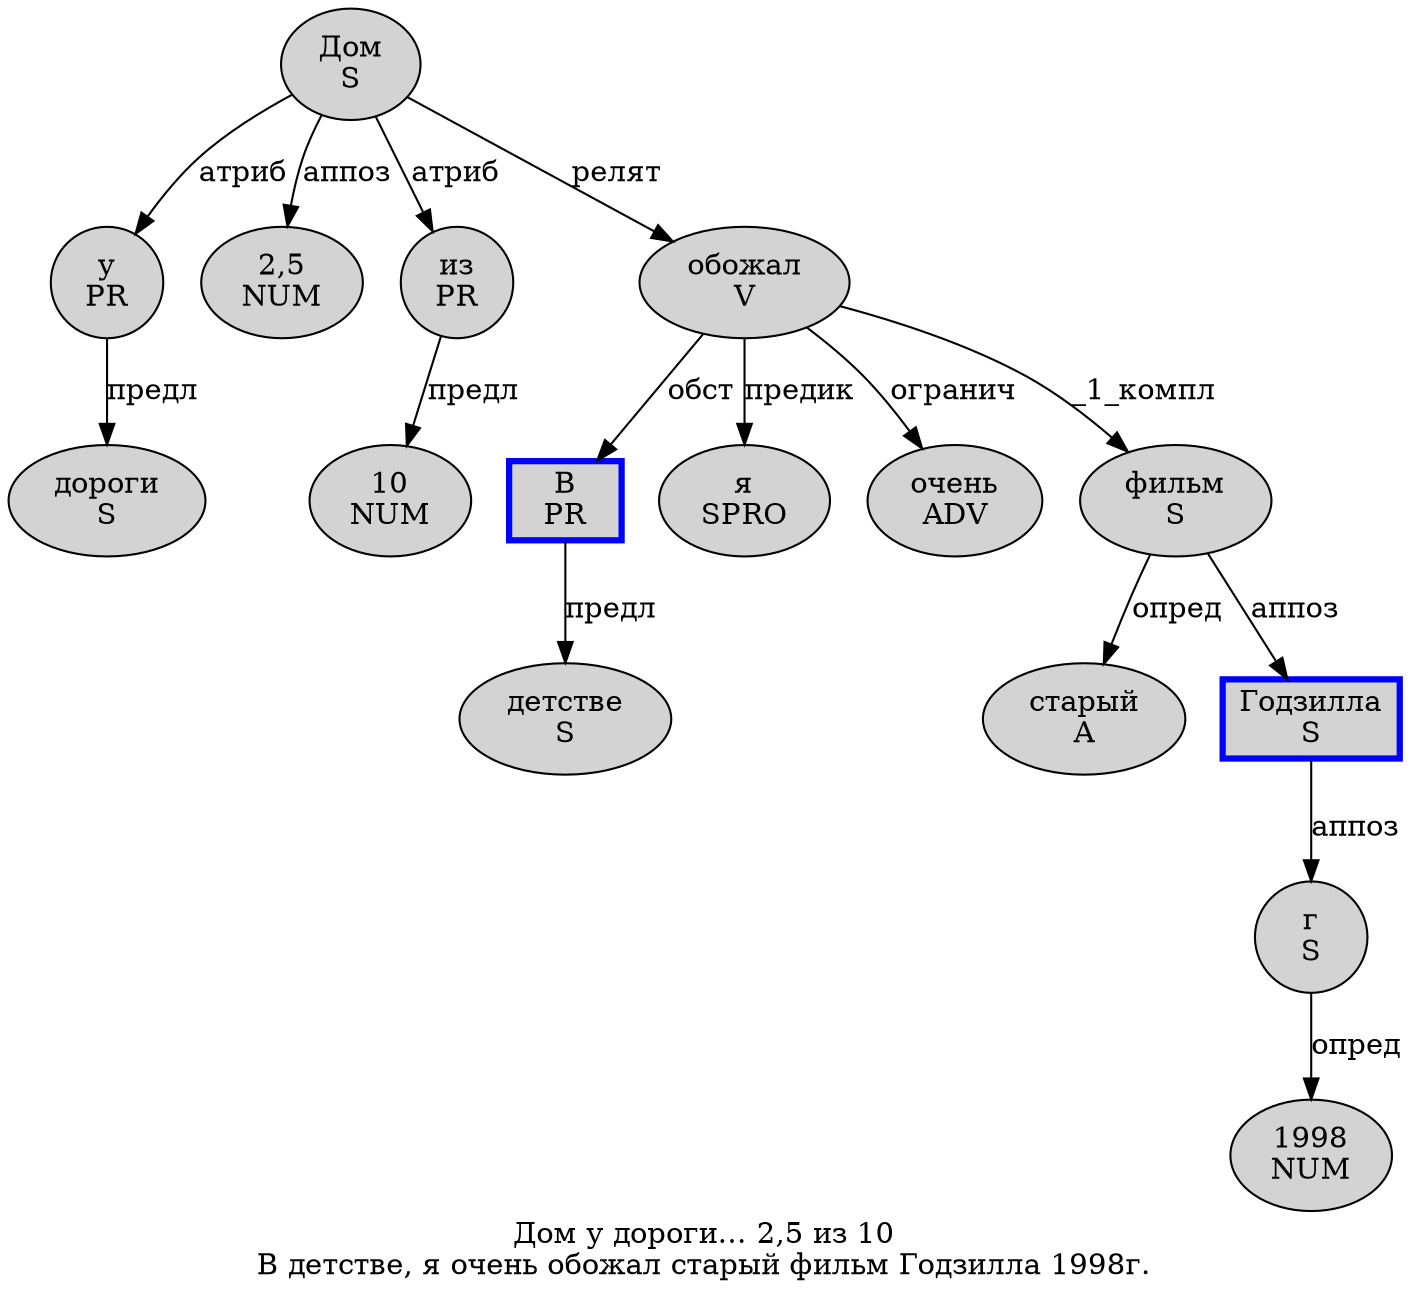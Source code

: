 digraph SENTENCE_4709 {
	graph [label="Дом у дороги… 2,5 из 10
В детстве, я очень обожал старый фильм Годзилла 1998г."]
	node [style=filled]
		0 [label="Дом
S" color="" fillcolor=lightgray penwidth=1 shape=ellipse]
		1 [label="у
PR" color="" fillcolor=lightgray penwidth=1 shape=ellipse]
		2 [label="дороги
S" color="" fillcolor=lightgray penwidth=1 shape=ellipse]
		4 [label="2,5
NUM" color="" fillcolor=lightgray penwidth=1 shape=ellipse]
		5 [label="из
PR" color="" fillcolor=lightgray penwidth=1 shape=ellipse]
		6 [label="10
NUM" color="" fillcolor=lightgray penwidth=1 shape=ellipse]
		7 [label="В
PR" color=blue fillcolor=lightgray penwidth=3 shape=box]
		8 [label="детстве
S" color="" fillcolor=lightgray penwidth=1 shape=ellipse]
		10 [label="я
SPRO" color="" fillcolor=lightgray penwidth=1 shape=ellipse]
		11 [label="очень
ADV" color="" fillcolor=lightgray penwidth=1 shape=ellipse]
		12 [label="обожал
V" color="" fillcolor=lightgray penwidth=1 shape=ellipse]
		13 [label="старый
A" color="" fillcolor=lightgray penwidth=1 shape=ellipse]
		14 [label="фильм
S" color="" fillcolor=lightgray penwidth=1 shape=ellipse]
		15 [label="Годзилла
S" color=blue fillcolor=lightgray penwidth=3 shape=box]
		16 [label="1998
NUM" color="" fillcolor=lightgray penwidth=1 shape=ellipse]
		17 [label="г
S" color="" fillcolor=lightgray penwidth=1 shape=ellipse]
			0 -> 1 [label="атриб"]
			0 -> 4 [label="аппоз"]
			0 -> 5 [label="атриб"]
			0 -> 12 [label="релят"]
			17 -> 16 [label="опред"]
			12 -> 7 [label="обст"]
			12 -> 10 [label="предик"]
			12 -> 11 [label="огранич"]
			12 -> 14 [label="_1_компл"]
			1 -> 2 [label="предл"]
			14 -> 13 [label="опред"]
			14 -> 15 [label="аппоз"]
			5 -> 6 [label="предл"]
			7 -> 8 [label="предл"]
			15 -> 17 [label="аппоз"]
}